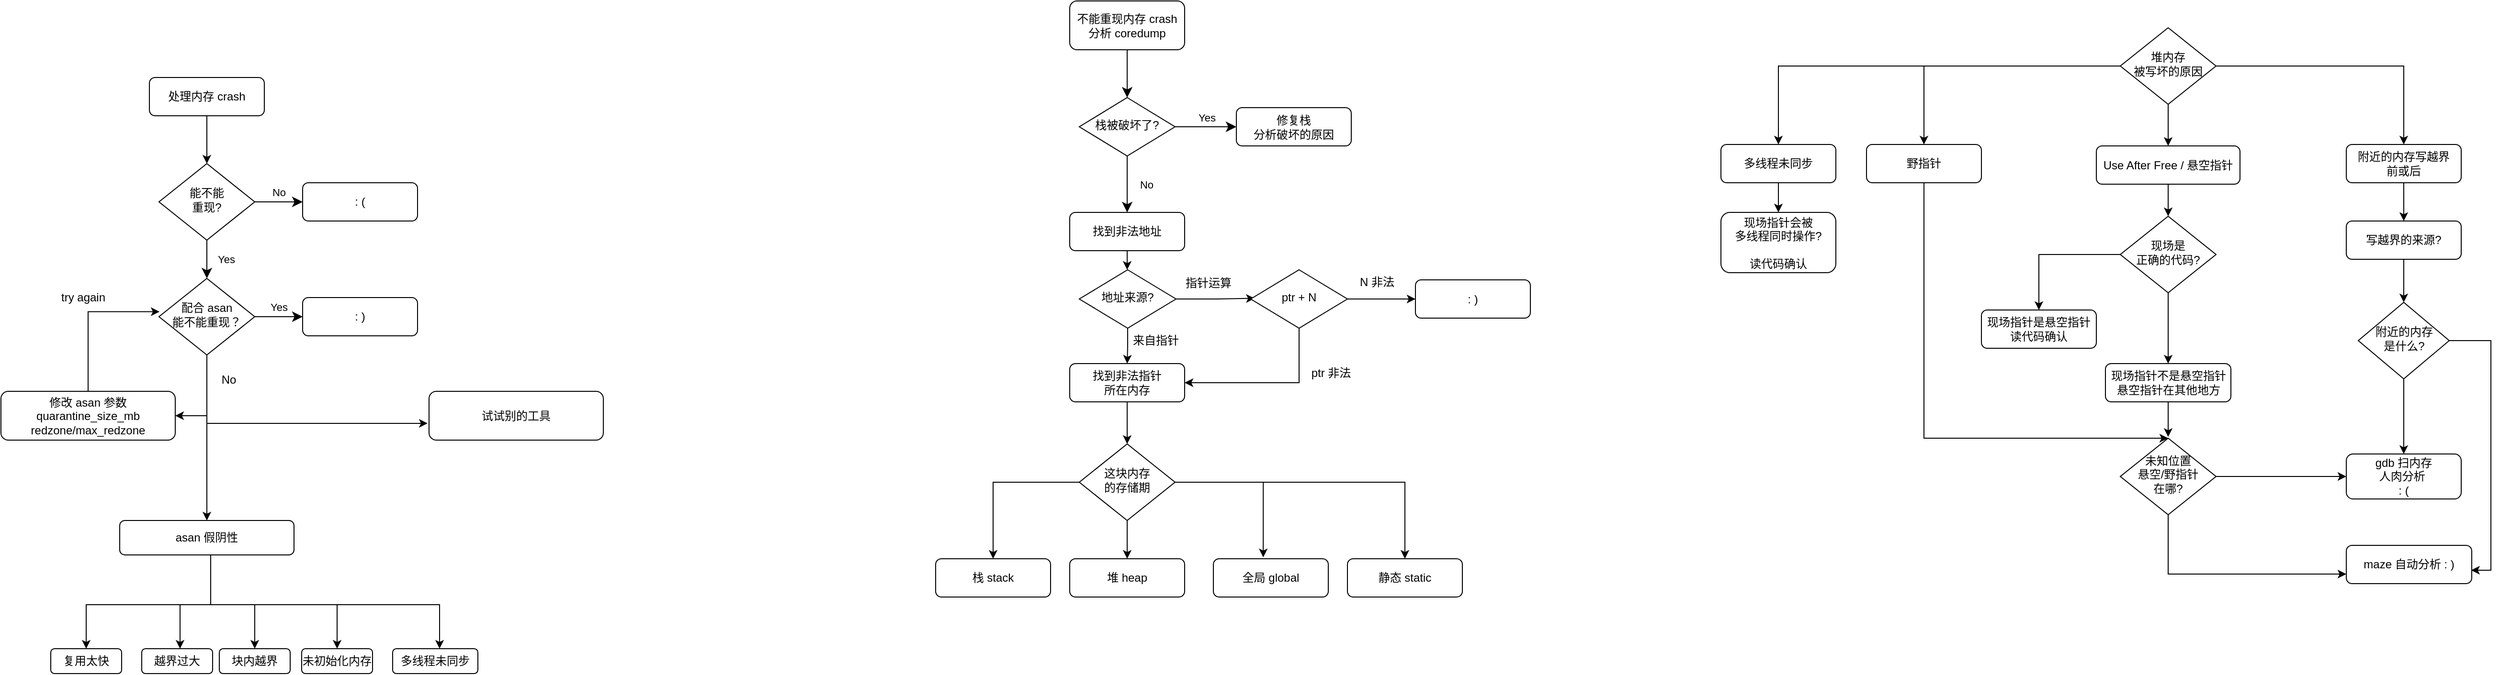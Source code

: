 <mxfile version="21.2.9" type="github">
  <diagram id="C5RBs43oDa-KdzZeNtuy" name="Page-1">
    <mxGraphModel dx="2928" dy="945" grid="0" gridSize="10" guides="1" tooltips="1" connect="1" arrows="1" fold="1" page="0" pageScale="1" pageWidth="827" pageHeight="1169" math="0" shadow="0">
      <root>
        <mxCell id="WIyWlLk6GJQsqaUBKTNV-0" />
        <mxCell id="WIyWlLk6GJQsqaUBKTNV-1" parent="WIyWlLk6GJQsqaUBKTNV-0" />
        <mxCell id="WIyWlLk6GJQsqaUBKTNV-2" value="" style="rounded=0;html=1;jettySize=auto;orthogonalLoop=1;fontSize=11;endArrow=classic;endFill=1;endSize=8;strokeWidth=1;shadow=0;labelBackgroundColor=none;edgeStyle=orthogonalEdgeStyle;" parent="WIyWlLk6GJQsqaUBKTNV-1" source="WIyWlLk6GJQsqaUBKTNV-3" target="WIyWlLk6GJQsqaUBKTNV-6" edge="1">
          <mxGeometry relative="1" as="geometry" />
        </mxCell>
        <mxCell id="WIyWlLk6GJQsqaUBKTNV-3" value="不能重现内存 crash&lt;br&gt;分析 coredump" style="rounded=1;whiteSpace=wrap;html=1;fontSize=12;glass=0;strokeWidth=1;shadow=0;" parent="WIyWlLk6GJQsqaUBKTNV-1" vertex="1">
          <mxGeometry x="160" y="69" width="120" height="51" as="geometry" />
        </mxCell>
        <mxCell id="WIyWlLk6GJQsqaUBKTNV-4" value="No" style="rounded=0;html=1;jettySize=auto;orthogonalLoop=1;fontSize=11;endArrow=classic;endFill=1;endSize=8;strokeWidth=1;shadow=0;labelBackgroundColor=none;edgeStyle=orthogonalEdgeStyle;" parent="WIyWlLk6GJQsqaUBKTNV-1" source="WIyWlLk6GJQsqaUBKTNV-6" edge="1">
          <mxGeometry y="20" relative="1" as="geometry">
            <mxPoint as="offset" />
            <mxPoint x="220" y="290" as="targetPoint" />
          </mxGeometry>
        </mxCell>
        <mxCell id="WIyWlLk6GJQsqaUBKTNV-5" value="Yes" style="edgeStyle=orthogonalEdgeStyle;rounded=0;html=1;jettySize=auto;orthogonalLoop=1;fontSize=11;endArrow=classic;endFill=1;endSize=8;strokeWidth=1;shadow=0;labelBackgroundColor=none;" parent="WIyWlLk6GJQsqaUBKTNV-1" source="WIyWlLk6GJQsqaUBKTNV-6" target="WIyWlLk6GJQsqaUBKTNV-7" edge="1">
          <mxGeometry x="0.008" y="10" relative="1" as="geometry">
            <mxPoint as="offset" />
          </mxGeometry>
        </mxCell>
        <mxCell id="WIyWlLk6GJQsqaUBKTNV-6" value="栈被破坏了?" style="rhombus;whiteSpace=wrap;html=1;shadow=0;fontFamily=Helvetica;fontSize=12;align=center;strokeWidth=1;spacing=6;spacingTop=-4;" parent="WIyWlLk6GJQsqaUBKTNV-1" vertex="1">
          <mxGeometry x="170" y="170" width="100" height="61" as="geometry" />
        </mxCell>
        <mxCell id="WIyWlLk6GJQsqaUBKTNV-7" value="修复栈&lt;br&gt;分析破坏的原因" style="rounded=1;whiteSpace=wrap;html=1;fontSize=12;glass=0;strokeWidth=1;shadow=0;" parent="WIyWlLk6GJQsqaUBKTNV-1" vertex="1">
          <mxGeometry x="334" y="180.5" width="120" height="40" as="geometry" />
        </mxCell>
        <mxCell id="g80Bc_psRyEcDJGl0exP-14" style="edgeStyle=orthogonalEdgeStyle;rounded=0;orthogonalLoop=1;jettySize=auto;html=1;entryX=0.5;entryY=0;entryDx=0;entryDy=0;" parent="WIyWlLk6GJQsqaUBKTNV-1" source="WIyWlLk6GJQsqaUBKTNV-11" target="g80Bc_psRyEcDJGl0exP-11" edge="1">
          <mxGeometry relative="1" as="geometry" />
        </mxCell>
        <mxCell id="WIyWlLk6GJQsqaUBKTNV-11" value="找到非法地址" style="rounded=1;whiteSpace=wrap;html=1;fontSize=12;glass=0;strokeWidth=1;shadow=0;" parent="WIyWlLk6GJQsqaUBKTNV-1" vertex="1">
          <mxGeometry x="160" y="290" width="120" height="40" as="geometry" />
        </mxCell>
        <mxCell id="g80Bc_psRyEcDJGl0exP-6" style="edgeStyle=orthogonalEdgeStyle;rounded=0;orthogonalLoop=1;jettySize=auto;html=1;entryX=0.5;entryY=0;entryDx=0;entryDy=0;" parent="WIyWlLk6GJQsqaUBKTNV-1" source="g80Bc_psRyEcDJGl0exP-0" target="g80Bc_psRyEcDJGl0exP-3" edge="1">
          <mxGeometry relative="1" as="geometry" />
        </mxCell>
        <mxCell id="g80Bc_psRyEcDJGl0exP-7" style="edgeStyle=orthogonalEdgeStyle;rounded=0;orthogonalLoop=1;jettySize=auto;html=1;entryX=0.5;entryY=0;entryDx=0;entryDy=0;" parent="WIyWlLk6GJQsqaUBKTNV-1" source="g80Bc_psRyEcDJGl0exP-0" target="g80Bc_psRyEcDJGl0exP-2" edge="1">
          <mxGeometry relative="1" as="geometry" />
        </mxCell>
        <mxCell id="g80Bc_psRyEcDJGl0exP-8" style="edgeStyle=orthogonalEdgeStyle;rounded=0;orthogonalLoop=1;jettySize=auto;html=1;entryX=0.434;entryY=-0.038;entryDx=0;entryDy=0;entryPerimeter=0;" parent="WIyWlLk6GJQsqaUBKTNV-1" source="g80Bc_psRyEcDJGl0exP-0" target="g80Bc_psRyEcDJGl0exP-4" edge="1">
          <mxGeometry relative="1" as="geometry" />
        </mxCell>
        <mxCell id="g80Bc_psRyEcDJGl0exP-9" style="edgeStyle=orthogonalEdgeStyle;rounded=0;orthogonalLoop=1;jettySize=auto;html=1;entryX=0.5;entryY=0;entryDx=0;entryDy=0;" parent="WIyWlLk6GJQsqaUBKTNV-1" source="g80Bc_psRyEcDJGl0exP-0" target="g80Bc_psRyEcDJGl0exP-5" edge="1">
          <mxGeometry relative="1" as="geometry" />
        </mxCell>
        <mxCell id="g80Bc_psRyEcDJGl0exP-0" value="这块内存&lt;br&gt;的存储期" style="rhombus;whiteSpace=wrap;html=1;shadow=0;fontFamily=Helvetica;fontSize=12;align=center;strokeWidth=1;spacing=6;spacingTop=-4;" parent="WIyWlLk6GJQsqaUBKTNV-1" vertex="1">
          <mxGeometry x="170" y="532" width="100" height="80" as="geometry" />
        </mxCell>
        <mxCell id="g80Bc_psRyEcDJGl0exP-2" value="栈 stack" style="rounded=1;whiteSpace=wrap;html=1;fontSize=12;glass=0;strokeWidth=1;shadow=0;" parent="WIyWlLk6GJQsqaUBKTNV-1" vertex="1">
          <mxGeometry x="20" y="652" width="120" height="40" as="geometry" />
        </mxCell>
        <mxCell id="g80Bc_psRyEcDJGl0exP-3" value="堆 heap" style="rounded=1;whiteSpace=wrap;html=1;fontSize=12;glass=0;strokeWidth=1;shadow=0;" parent="WIyWlLk6GJQsqaUBKTNV-1" vertex="1">
          <mxGeometry x="160" y="652" width="120" height="40" as="geometry" />
        </mxCell>
        <mxCell id="g80Bc_psRyEcDJGl0exP-4" value="全局 global" style="rounded=1;whiteSpace=wrap;html=1;fontSize=12;glass=0;strokeWidth=1;shadow=0;" parent="WIyWlLk6GJQsqaUBKTNV-1" vertex="1">
          <mxGeometry x="310" y="652" width="120" height="40" as="geometry" />
        </mxCell>
        <mxCell id="g80Bc_psRyEcDJGl0exP-5" value="静态 static" style="rounded=1;whiteSpace=wrap;html=1;fontSize=12;glass=0;strokeWidth=1;shadow=0;" parent="WIyWlLk6GJQsqaUBKTNV-1" vertex="1">
          <mxGeometry x="450" y="652" width="120" height="40" as="geometry" />
        </mxCell>
        <mxCell id="g80Bc_psRyEcDJGl0exP-17" style="edgeStyle=orthogonalEdgeStyle;rounded=0;orthogonalLoop=1;jettySize=auto;html=1;entryX=0.5;entryY=0;entryDx=0;entryDy=0;" parent="WIyWlLk6GJQsqaUBKTNV-1" source="g80Bc_psRyEcDJGl0exP-11" target="g80Bc_psRyEcDJGl0exP-12" edge="1">
          <mxGeometry relative="1" as="geometry" />
        </mxCell>
        <mxCell id="g80Bc_psRyEcDJGl0exP-20" style="edgeStyle=orthogonalEdgeStyle;rounded=0;orthogonalLoop=1;jettySize=auto;html=1;entryX=0.042;entryY=0.489;entryDx=0;entryDy=0;entryPerimeter=0;" parent="WIyWlLk6GJQsqaUBKTNV-1" source="g80Bc_psRyEcDJGl0exP-11" target="g80Bc_psRyEcDJGl0exP-22" edge="1">
          <mxGeometry relative="1" as="geometry">
            <mxPoint x="343" y="380.5" as="targetPoint" />
          </mxGeometry>
        </mxCell>
        <mxCell id="g80Bc_psRyEcDJGl0exP-11" value="地址来源?" style="rhombus;whiteSpace=wrap;html=1;shadow=0;fontFamily=Helvetica;fontSize=12;align=center;strokeWidth=1;spacing=6;spacingTop=-4;" parent="WIyWlLk6GJQsqaUBKTNV-1" vertex="1">
          <mxGeometry x="170" y="350" width="101" height="61" as="geometry" />
        </mxCell>
        <mxCell id="g80Bc_psRyEcDJGl0exP-16" style="edgeStyle=orthogonalEdgeStyle;rounded=0;orthogonalLoop=1;jettySize=auto;html=1;" parent="WIyWlLk6GJQsqaUBKTNV-1" source="g80Bc_psRyEcDJGl0exP-12" target="g80Bc_psRyEcDJGl0exP-0" edge="1">
          <mxGeometry relative="1" as="geometry" />
        </mxCell>
        <mxCell id="g80Bc_psRyEcDJGl0exP-12" value="找到非法指针&lt;br&gt;所在内存" style="rounded=1;whiteSpace=wrap;html=1;fontSize=12;glass=0;strokeWidth=1;shadow=0;" parent="WIyWlLk6GJQsqaUBKTNV-1" vertex="1">
          <mxGeometry x="160" y="448" width="120" height="40" as="geometry" />
        </mxCell>
        <UserObject label="来自指针" placeholders="1" name="Variable" id="g80Bc_psRyEcDJGl0exP-19">
          <mxCell style="text;html=1;strokeColor=none;fillColor=none;align=center;verticalAlign=middle;whiteSpace=wrap;overflow=hidden;" parent="WIyWlLk6GJQsqaUBKTNV-1" vertex="1">
            <mxGeometry x="210" y="414" width="80" height="20" as="geometry" />
          </mxCell>
        </UserObject>
        <UserObject label="指针运算" placeholders="1" name="Variable" id="g80Bc_psRyEcDJGl0exP-21">
          <mxCell style="text;html=1;strokeColor=none;fillColor=none;align=center;verticalAlign=middle;whiteSpace=wrap;overflow=hidden;" parent="WIyWlLk6GJQsqaUBKTNV-1" vertex="1">
            <mxGeometry x="265" y="354" width="80" height="20" as="geometry" />
          </mxCell>
        </UserObject>
        <mxCell id="g80Bc_psRyEcDJGl0exP-25" style="edgeStyle=orthogonalEdgeStyle;rounded=0;orthogonalLoop=1;jettySize=auto;html=1;" parent="WIyWlLk6GJQsqaUBKTNV-1" source="g80Bc_psRyEcDJGl0exP-22" target="g80Bc_psRyEcDJGl0exP-24" edge="1">
          <mxGeometry relative="1" as="geometry" />
        </mxCell>
        <mxCell id="g80Bc_psRyEcDJGl0exP-26" style="edgeStyle=orthogonalEdgeStyle;rounded=0;orthogonalLoop=1;jettySize=auto;html=1;entryX=1;entryY=0.5;entryDx=0;entryDy=0;" parent="WIyWlLk6GJQsqaUBKTNV-1" source="g80Bc_psRyEcDJGl0exP-22" target="g80Bc_psRyEcDJGl0exP-12" edge="1">
          <mxGeometry relative="1" as="geometry">
            <Array as="points">
              <mxPoint x="400" y="468" />
            </Array>
          </mxGeometry>
        </mxCell>
        <mxCell id="g80Bc_psRyEcDJGl0exP-22" value="ptr + N" style="rhombus;whiteSpace=wrap;html=1;shadow=0;fontFamily=Helvetica;fontSize=12;align=center;strokeWidth=1;spacing=6;spacingTop=-4;" parent="WIyWlLk6GJQsqaUBKTNV-1" vertex="1">
          <mxGeometry x="349" y="350" width="101" height="61" as="geometry" />
        </mxCell>
        <mxCell id="g80Bc_psRyEcDJGl0exP-24" value=": )" style="rounded=1;whiteSpace=wrap;html=1;fontSize=12;glass=0;strokeWidth=1;shadow=0;" parent="WIyWlLk6GJQsqaUBKTNV-1" vertex="1">
          <mxGeometry x="521" y="360.5" width="120" height="40" as="geometry" />
        </mxCell>
        <mxCell id="g80Bc_psRyEcDJGl0exP-61" style="edgeStyle=orthogonalEdgeStyle;rounded=0;orthogonalLoop=1;jettySize=auto;html=1;entryX=0.5;entryY=0;entryDx=0;entryDy=0;" parent="WIyWlLk6GJQsqaUBKTNV-1" source="g80Bc_psRyEcDJGl0exP-27" target="g80Bc_psRyEcDJGl0exP-42" edge="1">
          <mxGeometry relative="1" as="geometry">
            <Array as="points">
              <mxPoint x="1052" y="526" />
            </Array>
          </mxGeometry>
        </mxCell>
        <mxCell id="g80Bc_psRyEcDJGl0exP-27" value="野指针" style="rounded=1;whiteSpace=wrap;html=1;fontSize=12;glass=0;strokeWidth=1;shadow=0;" parent="WIyWlLk6GJQsqaUBKTNV-1" vertex="1">
          <mxGeometry x="992" y="219" width="120" height="40" as="geometry" />
        </mxCell>
        <mxCell id="g80Bc_psRyEcDJGl0exP-34" style="edgeStyle=orthogonalEdgeStyle;rounded=0;orthogonalLoop=1;jettySize=auto;html=1;" parent="WIyWlLk6GJQsqaUBKTNV-1" source="g80Bc_psRyEcDJGl0exP-28" target="g80Bc_psRyEcDJGl0exP-27" edge="1">
          <mxGeometry relative="1" as="geometry" />
        </mxCell>
        <mxCell id="g80Bc_psRyEcDJGl0exP-35" style="edgeStyle=orthogonalEdgeStyle;rounded=0;orthogonalLoop=1;jettySize=auto;html=1;" parent="WIyWlLk6GJQsqaUBKTNV-1" source="g80Bc_psRyEcDJGl0exP-28" target="g80Bc_psRyEcDJGl0exP-33" edge="1">
          <mxGeometry relative="1" as="geometry" />
        </mxCell>
        <mxCell id="g80Bc_psRyEcDJGl0exP-36" style="edgeStyle=orthogonalEdgeStyle;rounded=0;orthogonalLoop=1;jettySize=auto;html=1;" parent="WIyWlLk6GJQsqaUBKTNV-1" source="g80Bc_psRyEcDJGl0exP-28" target="g80Bc_psRyEcDJGl0exP-29" edge="1">
          <mxGeometry relative="1" as="geometry" />
        </mxCell>
        <mxCell id="g80Bc_psRyEcDJGl0exP-37" style="edgeStyle=orthogonalEdgeStyle;rounded=0;orthogonalLoop=1;jettySize=auto;html=1;entryX=0.5;entryY=0;entryDx=0;entryDy=0;" parent="WIyWlLk6GJQsqaUBKTNV-1" source="g80Bc_psRyEcDJGl0exP-28" target="g80Bc_psRyEcDJGl0exP-30" edge="1">
          <mxGeometry relative="1" as="geometry" />
        </mxCell>
        <mxCell id="g80Bc_psRyEcDJGl0exP-28" value="堆内存&lt;br style=&quot;border-color: var(--border-color);&quot;&gt;被写坏的原因" style="rhombus;whiteSpace=wrap;html=1;shadow=0;fontFamily=Helvetica;fontSize=12;align=center;strokeWidth=1;spacing=6;spacingTop=-4;" parent="WIyWlLk6GJQsqaUBKTNV-1" vertex="1">
          <mxGeometry x="1257" y="97" width="100" height="80" as="geometry" />
        </mxCell>
        <mxCell id="g80Bc_psRyEcDJGl0exP-40" style="edgeStyle=orthogonalEdgeStyle;rounded=0;orthogonalLoop=1;jettySize=auto;html=1;" parent="WIyWlLk6GJQsqaUBKTNV-1" source="g80Bc_psRyEcDJGl0exP-29" target="g80Bc_psRyEcDJGl0exP-38" edge="1">
          <mxGeometry relative="1" as="geometry" />
        </mxCell>
        <mxCell id="g80Bc_psRyEcDJGl0exP-29" value="Use After Free / 悬空指针" style="rounded=1;whiteSpace=wrap;html=1;fontSize=12;glass=0;strokeWidth=1;shadow=0;" parent="WIyWlLk6GJQsqaUBKTNV-1" vertex="1">
          <mxGeometry x="1232" y="220.5" width="150" height="40" as="geometry" />
        </mxCell>
        <mxCell id="g80Bc_psRyEcDJGl0exP-54" style="edgeStyle=orthogonalEdgeStyle;rounded=0;orthogonalLoop=1;jettySize=auto;html=1;entryX=0.5;entryY=0;entryDx=0;entryDy=0;" parent="WIyWlLk6GJQsqaUBKTNV-1" source="g80Bc_psRyEcDJGl0exP-30" target="g80Bc_psRyEcDJGl0exP-51" edge="1">
          <mxGeometry relative="1" as="geometry" />
        </mxCell>
        <mxCell id="g80Bc_psRyEcDJGl0exP-30" value="附近的内存写越界&lt;br&gt;前或后" style="rounded=1;whiteSpace=wrap;html=1;fontSize=12;glass=0;strokeWidth=1;shadow=0;" parent="WIyWlLk6GJQsqaUBKTNV-1" vertex="1">
          <mxGeometry x="1493" y="219" width="120" height="40" as="geometry" />
        </mxCell>
        <mxCell id="g80Bc_psRyEcDJGl0exP-31" value="现场指针是悬空指针&lt;br&gt;读代码确认" style="rounded=1;whiteSpace=wrap;html=1;fontSize=12;glass=0;strokeWidth=1;shadow=0;" parent="WIyWlLk6GJQsqaUBKTNV-1" vertex="1">
          <mxGeometry x="1112" y="392" width="120" height="40" as="geometry" />
        </mxCell>
        <mxCell id="g80Bc_psRyEcDJGl0exP-44" style="edgeStyle=orthogonalEdgeStyle;rounded=0;orthogonalLoop=1;jettySize=auto;html=1;" parent="WIyWlLk6GJQsqaUBKTNV-1" source="g80Bc_psRyEcDJGl0exP-32" edge="1">
          <mxGeometry relative="1" as="geometry">
            <mxPoint x="1307" y="524.667" as="targetPoint" />
          </mxGeometry>
        </mxCell>
        <mxCell id="g80Bc_psRyEcDJGl0exP-32" value="现场指针不是悬空指针&lt;br&gt;悬空指针在其他地方" style="rounded=1;whiteSpace=wrap;html=1;fontSize=12;glass=0;strokeWidth=1;shadow=0;" parent="WIyWlLk6GJQsqaUBKTNV-1" vertex="1">
          <mxGeometry x="1241.5" y="448" width="131" height="40" as="geometry" />
        </mxCell>
        <mxCell id="g80Bc_psRyEcDJGl0exP-63" style="edgeStyle=orthogonalEdgeStyle;rounded=0;orthogonalLoop=1;jettySize=auto;html=1;" parent="WIyWlLk6GJQsqaUBKTNV-1" source="g80Bc_psRyEcDJGl0exP-33" target="g80Bc_psRyEcDJGl0exP-62" edge="1">
          <mxGeometry relative="1" as="geometry" />
        </mxCell>
        <mxCell id="g80Bc_psRyEcDJGl0exP-33" value="多线程未同步" style="rounded=1;whiteSpace=wrap;html=1;fontSize=12;glass=0;strokeWidth=1;shadow=0;" parent="WIyWlLk6GJQsqaUBKTNV-1" vertex="1">
          <mxGeometry x="840" y="219" width="120" height="40" as="geometry" />
        </mxCell>
        <mxCell id="g80Bc_psRyEcDJGl0exP-39" style="edgeStyle=orthogonalEdgeStyle;rounded=0;orthogonalLoop=1;jettySize=auto;html=1;" parent="WIyWlLk6GJQsqaUBKTNV-1" source="g80Bc_psRyEcDJGl0exP-38" target="g80Bc_psRyEcDJGl0exP-31" edge="1">
          <mxGeometry relative="1" as="geometry" />
        </mxCell>
        <mxCell id="g80Bc_psRyEcDJGl0exP-43" style="edgeStyle=orthogonalEdgeStyle;rounded=0;orthogonalLoop=1;jettySize=auto;html=1;" parent="WIyWlLk6GJQsqaUBKTNV-1" source="g80Bc_psRyEcDJGl0exP-38" target="g80Bc_psRyEcDJGl0exP-32" edge="1">
          <mxGeometry relative="1" as="geometry" />
        </mxCell>
        <mxCell id="g80Bc_psRyEcDJGl0exP-38" value="现场是&lt;br&gt;正确的代码?" style="rhombus;whiteSpace=wrap;html=1;shadow=0;fontFamily=Helvetica;fontSize=12;align=center;strokeWidth=1;spacing=6;spacingTop=-4;" parent="WIyWlLk6GJQsqaUBKTNV-1" vertex="1">
          <mxGeometry x="1257" y="294" width="100" height="80" as="geometry" />
        </mxCell>
        <mxCell id="g80Bc_psRyEcDJGl0exP-66" style="edgeStyle=orthogonalEdgeStyle;rounded=0;orthogonalLoop=1;jettySize=auto;html=1;entryX=0;entryY=0.75;entryDx=0;entryDy=0;" parent="WIyWlLk6GJQsqaUBKTNV-1" source="g80Bc_psRyEcDJGl0exP-42" target="g80Bc_psRyEcDJGl0exP-46" edge="1">
          <mxGeometry relative="1" as="geometry">
            <Array as="points">
              <mxPoint x="1307" y="668" />
            </Array>
          </mxGeometry>
        </mxCell>
        <mxCell id="g80Bc_psRyEcDJGl0exP-68" style="edgeStyle=orthogonalEdgeStyle;rounded=0;orthogonalLoop=1;jettySize=auto;html=1;entryX=0;entryY=0.5;entryDx=0;entryDy=0;" parent="WIyWlLk6GJQsqaUBKTNV-1" source="g80Bc_psRyEcDJGl0exP-42" target="g80Bc_psRyEcDJGl0exP-52" edge="1">
          <mxGeometry relative="1" as="geometry" />
        </mxCell>
        <mxCell id="g80Bc_psRyEcDJGl0exP-42" value="未知位置&lt;br&gt;悬空/野指针&lt;br&gt;在哪?" style="rhombus;whiteSpace=wrap;html=1;shadow=0;fontFamily=Helvetica;fontSize=12;align=center;strokeWidth=1;spacing=6;spacingTop=-4;" parent="WIyWlLk6GJQsqaUBKTNV-1" vertex="1">
          <mxGeometry x="1257" y="526" width="100" height="80" as="geometry" />
        </mxCell>
        <mxCell id="g80Bc_psRyEcDJGl0exP-46" value="maze 自动分析 : )" style="rounded=1;whiteSpace=wrap;html=1;fontSize=12;glass=0;strokeWidth=1;shadow=0;" parent="WIyWlLk6GJQsqaUBKTNV-1" vertex="1">
          <mxGeometry x="1493" y="638" width="131" height="40" as="geometry" />
        </mxCell>
        <mxCell id="g80Bc_psRyEcDJGl0exP-60" style="edgeStyle=orthogonalEdgeStyle;rounded=0;orthogonalLoop=1;jettySize=auto;html=1;entryX=0.5;entryY=0;entryDx=0;entryDy=0;" parent="WIyWlLk6GJQsqaUBKTNV-1" source="g80Bc_psRyEcDJGl0exP-51" target="g80Bc_psRyEcDJGl0exP-56" edge="1">
          <mxGeometry relative="1" as="geometry" />
        </mxCell>
        <mxCell id="g80Bc_psRyEcDJGl0exP-51" value="写越界的来源?" style="rounded=1;whiteSpace=wrap;html=1;fontSize=12;glass=0;strokeWidth=1;shadow=0;" parent="WIyWlLk6GJQsqaUBKTNV-1" vertex="1">
          <mxGeometry x="1493" y="299" width="120" height="40" as="geometry" />
        </mxCell>
        <mxCell id="g80Bc_psRyEcDJGl0exP-52" value="gdb 扫内存 &lt;br&gt;人肉分析&amp;nbsp;&lt;br&gt;: (" style="rounded=1;whiteSpace=wrap;html=1;fontSize=12;glass=0;strokeWidth=1;shadow=0;" parent="WIyWlLk6GJQsqaUBKTNV-1" vertex="1">
          <mxGeometry x="1493" y="542.5" width="120" height="47" as="geometry" />
        </mxCell>
        <mxCell id="g80Bc_psRyEcDJGl0exP-64" style="edgeStyle=orthogonalEdgeStyle;rounded=0;orthogonalLoop=1;jettySize=auto;html=1;" parent="WIyWlLk6GJQsqaUBKTNV-1" source="g80Bc_psRyEcDJGl0exP-56" target="g80Bc_psRyEcDJGl0exP-52" edge="1">
          <mxGeometry relative="1" as="geometry" />
        </mxCell>
        <mxCell id="g80Bc_psRyEcDJGl0exP-67" style="edgeStyle=orthogonalEdgeStyle;rounded=0;orthogonalLoop=1;jettySize=auto;html=1;entryX=0.995;entryY=0.649;entryDx=0;entryDy=0;entryPerimeter=0;" parent="WIyWlLk6GJQsqaUBKTNV-1" source="g80Bc_psRyEcDJGl0exP-56" target="g80Bc_psRyEcDJGl0exP-46" edge="1">
          <mxGeometry relative="1" as="geometry">
            <Array as="points">
              <mxPoint x="1644" y="424" />
              <mxPoint x="1644" y="664" />
            </Array>
          </mxGeometry>
        </mxCell>
        <mxCell id="g80Bc_psRyEcDJGl0exP-56" value="附近的内存&lt;br&gt;是什么?" style="rhombus;whiteSpace=wrap;html=1;shadow=0;fontFamily=Helvetica;fontSize=12;align=center;strokeWidth=1;spacing=6;spacingTop=-4;" parent="WIyWlLk6GJQsqaUBKTNV-1" vertex="1">
          <mxGeometry x="1505.5" y="384" width="95" height="80" as="geometry" />
        </mxCell>
        <mxCell id="g80Bc_psRyEcDJGl0exP-62" value="现场指针会被&lt;br&gt;多线程同时操作?&lt;br&gt;&lt;br&gt;读代码确认" style="rounded=1;whiteSpace=wrap;html=1;fontSize=12;glass=0;strokeWidth=1;shadow=0;" parent="WIyWlLk6GJQsqaUBKTNV-1" vertex="1">
          <mxGeometry x="840" y="290" width="120" height="63" as="geometry" />
        </mxCell>
        <mxCell id="g80Bc_psRyEcDJGl0exP-69" value="" style="rounded=0;html=1;jettySize=auto;orthogonalLoop=1;fontSize=11;endArrow=classic;endFill=1;strokeWidth=1;shadow=0;labelBackgroundColor=none;edgeStyle=orthogonalEdgeStyle;" parent="WIyWlLk6GJQsqaUBKTNV-1" source="g80Bc_psRyEcDJGl0exP-70" target="g80Bc_psRyEcDJGl0exP-73" edge="1">
          <mxGeometry relative="1" as="geometry" />
        </mxCell>
        <mxCell id="g80Bc_psRyEcDJGl0exP-70" value="处理内存 crash" style="rounded=1;whiteSpace=wrap;html=1;fontSize=12;glass=0;strokeWidth=1;shadow=0;" parent="WIyWlLk6GJQsqaUBKTNV-1" vertex="1">
          <mxGeometry x="-801" y="149" width="120" height="40" as="geometry" />
        </mxCell>
        <mxCell id="g80Bc_psRyEcDJGl0exP-71" value="Yes" style="rounded=0;html=1;jettySize=auto;orthogonalLoop=1;fontSize=11;endArrow=classic;endFill=1;endSize=8;strokeWidth=1;shadow=0;labelBackgroundColor=none;edgeStyle=orthogonalEdgeStyle;" parent="WIyWlLk6GJQsqaUBKTNV-1" source="g80Bc_psRyEcDJGl0exP-73" target="g80Bc_psRyEcDJGl0exP-78" edge="1">
          <mxGeometry y="20" relative="1" as="geometry">
            <mxPoint as="offset" />
          </mxGeometry>
        </mxCell>
        <mxCell id="g80Bc_psRyEcDJGl0exP-72" value="No" style="edgeStyle=orthogonalEdgeStyle;rounded=0;html=1;jettySize=auto;orthogonalLoop=1;fontSize=11;endArrow=classic;endFill=1;endSize=8;strokeWidth=1;shadow=0;labelBackgroundColor=none;" parent="WIyWlLk6GJQsqaUBKTNV-1" source="g80Bc_psRyEcDJGl0exP-73" target="g80Bc_psRyEcDJGl0exP-74" edge="1">
          <mxGeometry y="10" relative="1" as="geometry">
            <mxPoint as="offset" />
          </mxGeometry>
        </mxCell>
        <mxCell id="g80Bc_psRyEcDJGl0exP-73" value="能不能&lt;br&gt;重现?" style="rhombus;whiteSpace=wrap;html=1;shadow=0;fontFamily=Helvetica;fontSize=12;align=center;strokeWidth=1;spacing=6;spacingTop=-4;" parent="WIyWlLk6GJQsqaUBKTNV-1" vertex="1">
          <mxGeometry x="-791" y="239" width="100" height="80" as="geometry" />
        </mxCell>
        <mxCell id="g80Bc_psRyEcDJGl0exP-74" value=": (" style="rounded=1;whiteSpace=wrap;html=1;fontSize=12;glass=0;strokeWidth=1;shadow=0;" parent="WIyWlLk6GJQsqaUBKTNV-1" vertex="1">
          <mxGeometry x="-641" y="259" width="120" height="40" as="geometry" />
        </mxCell>
        <mxCell id="g80Bc_psRyEcDJGl0exP-75" value="Yes" style="edgeStyle=orthogonalEdgeStyle;rounded=0;html=1;jettySize=auto;orthogonalLoop=1;fontSize=11;endArrow=classic;endFill=1;endSize=8;strokeWidth=1;shadow=0;labelBackgroundColor=none;" parent="WIyWlLk6GJQsqaUBKTNV-1" source="g80Bc_psRyEcDJGl0exP-78" target="g80Bc_psRyEcDJGl0exP-81" edge="1">
          <mxGeometry y="10" relative="1" as="geometry">
            <mxPoint as="offset" />
          </mxGeometry>
        </mxCell>
        <mxCell id="g80Bc_psRyEcDJGl0exP-76" style="edgeStyle=orthogonalEdgeStyle;rounded=0;orthogonalLoop=1;jettySize=auto;html=1;entryX=1;entryY=0.5;entryDx=0;entryDy=0;" parent="WIyWlLk6GJQsqaUBKTNV-1" source="g80Bc_psRyEcDJGl0exP-78" target="g80Bc_psRyEcDJGl0exP-80" edge="1">
          <mxGeometry relative="1" as="geometry" />
        </mxCell>
        <mxCell id="8BDMUSqq49RjrJA-DaFx-2" style="edgeStyle=orthogonalEdgeStyle;rounded=0;orthogonalLoop=1;jettySize=auto;html=1;entryX=0.5;entryY=0;entryDx=0;entryDy=0;" edge="1" parent="WIyWlLk6GJQsqaUBKTNV-1" source="g80Bc_psRyEcDJGl0exP-78" target="g80Bc_psRyEcDJGl0exP-88">
          <mxGeometry relative="1" as="geometry" />
        </mxCell>
        <mxCell id="8BDMUSqq49RjrJA-DaFx-4" style="edgeStyle=orthogonalEdgeStyle;rounded=0;orthogonalLoop=1;jettySize=auto;html=1;entryX=-0.008;entryY=0.656;entryDx=0;entryDy=0;entryPerimeter=0;" edge="1" parent="WIyWlLk6GJQsqaUBKTNV-1" source="g80Bc_psRyEcDJGl0exP-78" target="8BDMUSqq49RjrJA-DaFx-0">
          <mxGeometry relative="1" as="geometry">
            <Array as="points">
              <mxPoint x="-741" y="511" />
            </Array>
          </mxGeometry>
        </mxCell>
        <mxCell id="g80Bc_psRyEcDJGl0exP-78" value="配合 asan &lt;br&gt;能不能重现？" style="rhombus;whiteSpace=wrap;html=1;shadow=0;fontFamily=Helvetica;fontSize=12;align=center;strokeWidth=1;spacing=6;spacingTop=-4;" parent="WIyWlLk6GJQsqaUBKTNV-1" vertex="1">
          <mxGeometry x="-791" y="359" width="100" height="80" as="geometry" />
        </mxCell>
        <mxCell id="g80Bc_psRyEcDJGl0exP-79" style="edgeStyle=orthogonalEdgeStyle;rounded=0;orthogonalLoop=1;jettySize=auto;html=1;entryX=0.006;entryY=0.435;entryDx=0;entryDy=0;entryPerimeter=0;" parent="WIyWlLk6GJQsqaUBKTNV-1" source="g80Bc_psRyEcDJGl0exP-80" target="g80Bc_psRyEcDJGl0exP-78" edge="1">
          <mxGeometry relative="1" as="geometry" />
        </mxCell>
        <mxCell id="g80Bc_psRyEcDJGl0exP-80" value="修改 asan 参数&lt;br&gt;quarantine_size_mb&lt;br&gt;redzone/max_redzone" style="rounded=1;whiteSpace=wrap;html=1;fontSize=12;glass=0;strokeWidth=1;shadow=0;" parent="WIyWlLk6GJQsqaUBKTNV-1" vertex="1">
          <mxGeometry x="-956" y="477" width="182" height="51" as="geometry" />
        </mxCell>
        <mxCell id="g80Bc_psRyEcDJGl0exP-81" value=": )" style="rounded=1;whiteSpace=wrap;html=1;fontSize=12;glass=0;strokeWidth=1;shadow=0;" parent="WIyWlLk6GJQsqaUBKTNV-1" vertex="1">
          <mxGeometry x="-641" y="379" width="120" height="40" as="geometry" />
        </mxCell>
        <UserObject label="try again" placeholders="1" name="Variable" id="g80Bc_psRyEcDJGl0exP-82">
          <mxCell style="text;html=1;strokeColor=none;fillColor=none;align=center;verticalAlign=middle;whiteSpace=wrap;overflow=hidden;" parent="WIyWlLk6GJQsqaUBKTNV-1" vertex="1">
            <mxGeometry x="-910" y="369" width="80" height="20" as="geometry" />
          </mxCell>
        </UserObject>
        <mxCell id="g80Bc_psRyEcDJGl0exP-83" style="edgeStyle=orthogonalEdgeStyle;rounded=0;orthogonalLoop=1;jettySize=auto;html=1;" parent="WIyWlLk6GJQsqaUBKTNV-1" source="g80Bc_psRyEcDJGl0exP-88" edge="1">
          <mxGeometry relative="1" as="geometry">
            <Array as="points">
              <mxPoint x="-737" y="700" />
              <mxPoint x="-867" y="700" />
            </Array>
            <mxPoint x="-867" y="746" as="targetPoint" />
          </mxGeometry>
        </mxCell>
        <mxCell id="g80Bc_psRyEcDJGl0exP-84" style="edgeStyle=orthogonalEdgeStyle;rounded=0;orthogonalLoop=1;jettySize=auto;html=1;" parent="WIyWlLk6GJQsqaUBKTNV-1" source="g80Bc_psRyEcDJGl0exP-88" target="g80Bc_psRyEcDJGl0exP-90" edge="1">
          <mxGeometry relative="1" as="geometry">
            <Array as="points">
              <mxPoint x="-737" y="700" />
              <mxPoint x="-769" y="700" />
            </Array>
          </mxGeometry>
        </mxCell>
        <mxCell id="g80Bc_psRyEcDJGl0exP-85" style="edgeStyle=orthogonalEdgeStyle;rounded=0;orthogonalLoop=1;jettySize=auto;html=1;" parent="WIyWlLk6GJQsqaUBKTNV-1" source="g80Bc_psRyEcDJGl0exP-88" target="g80Bc_psRyEcDJGl0exP-91" edge="1">
          <mxGeometry relative="1" as="geometry">
            <Array as="points">
              <mxPoint x="-737" y="700" />
              <mxPoint x="-605" y="700" />
            </Array>
          </mxGeometry>
        </mxCell>
        <mxCell id="g80Bc_psRyEcDJGl0exP-86" style="edgeStyle=orthogonalEdgeStyle;rounded=0;orthogonalLoop=1;jettySize=auto;html=1;" parent="WIyWlLk6GJQsqaUBKTNV-1" source="g80Bc_psRyEcDJGl0exP-88" edge="1">
          <mxGeometry relative="1" as="geometry">
            <Array as="points">
              <mxPoint x="-737" y="700" />
              <mxPoint x="-498" y="700" />
            </Array>
            <mxPoint x="-498" y="746" as="targetPoint" />
          </mxGeometry>
        </mxCell>
        <mxCell id="g80Bc_psRyEcDJGl0exP-87" style="edgeStyle=orthogonalEdgeStyle;rounded=0;orthogonalLoop=1;jettySize=auto;html=1;" parent="WIyWlLk6GJQsqaUBKTNV-1" source="g80Bc_psRyEcDJGl0exP-88" target="g80Bc_psRyEcDJGl0exP-94" edge="1">
          <mxGeometry relative="1" as="geometry">
            <Array as="points">
              <mxPoint x="-737" y="700" />
              <mxPoint x="-691" y="700" />
            </Array>
          </mxGeometry>
        </mxCell>
        <mxCell id="g80Bc_psRyEcDJGl0exP-88" value="asan 假阴性" style="rounded=1;whiteSpace=wrap;html=1;fontSize=12;glass=0;strokeWidth=1;shadow=0;" parent="WIyWlLk6GJQsqaUBKTNV-1" vertex="1">
          <mxGeometry x="-832" y="612" width="182" height="36" as="geometry" />
        </mxCell>
        <mxCell id="g80Bc_psRyEcDJGl0exP-89" value="复用太快" style="rounded=1;whiteSpace=wrap;html=1;fontSize=12;glass=0;strokeWidth=1;shadow=0;" parent="WIyWlLk6GJQsqaUBKTNV-1" vertex="1">
          <mxGeometry x="-904" y="746" width="74" height="26" as="geometry" />
        </mxCell>
        <mxCell id="g80Bc_psRyEcDJGl0exP-90" value="越界过大" style="rounded=1;whiteSpace=wrap;html=1;fontSize=12;glass=0;strokeWidth=1;shadow=0;" parent="WIyWlLk6GJQsqaUBKTNV-1" vertex="1">
          <mxGeometry x="-809" y="746" width="74" height="26" as="geometry" />
        </mxCell>
        <mxCell id="g80Bc_psRyEcDJGl0exP-91" value="未初始化内存" style="rounded=1;whiteSpace=wrap;html=1;fontSize=12;glass=0;strokeWidth=1;shadow=0;" parent="WIyWlLk6GJQsqaUBKTNV-1" vertex="1">
          <mxGeometry x="-642" y="746" width="74" height="26" as="geometry" />
        </mxCell>
        <mxCell id="g80Bc_psRyEcDJGl0exP-92" value="多线程未同步" style="rounded=1;whiteSpace=wrap;html=1;fontSize=12;glass=0;strokeWidth=1;shadow=0;" parent="WIyWlLk6GJQsqaUBKTNV-1" vertex="1">
          <mxGeometry x="-547" y="746" width="89" height="26" as="geometry" />
        </mxCell>
        <UserObject label="No" placeholders="1" name="Variable" id="g80Bc_psRyEcDJGl0exP-93">
          <mxCell style="text;html=1;strokeColor=none;fillColor=none;align=center;verticalAlign=middle;whiteSpace=wrap;overflow=hidden;" parent="WIyWlLk6GJQsqaUBKTNV-1" vertex="1">
            <mxGeometry x="-758" y="455" width="80" height="20" as="geometry" />
          </mxCell>
        </UserObject>
        <mxCell id="g80Bc_psRyEcDJGl0exP-94" value="块内越界" style="rounded=1;whiteSpace=wrap;html=1;fontSize=12;glass=0;strokeWidth=1;shadow=0;" parent="WIyWlLk6GJQsqaUBKTNV-1" vertex="1">
          <mxGeometry x="-728" y="746" width="74" height="26" as="geometry" />
        </mxCell>
        <UserObject label="ptr 非法" placeholders="1" name="Variable" id="g80Bc_psRyEcDJGl0exP-96">
          <mxCell style="text;html=1;strokeColor=none;fillColor=none;align=center;verticalAlign=middle;whiteSpace=wrap;overflow=hidden;" parent="WIyWlLk6GJQsqaUBKTNV-1" vertex="1">
            <mxGeometry x="393" y="448" width="80" height="20" as="geometry" />
          </mxCell>
        </UserObject>
        <UserObject label="N 非法" placeholders="1" name="Variable" id="g80Bc_psRyEcDJGl0exP-97">
          <mxCell style="text;html=1;strokeColor=none;fillColor=none;align=center;verticalAlign=middle;whiteSpace=wrap;overflow=hidden;" parent="WIyWlLk6GJQsqaUBKTNV-1" vertex="1">
            <mxGeometry x="441" y="353" width="80" height="20" as="geometry" />
          </mxCell>
        </UserObject>
        <mxCell id="8BDMUSqq49RjrJA-DaFx-0" value="试试别的工具" style="rounded=1;whiteSpace=wrap;html=1;fontSize=12;glass=0;strokeWidth=1;shadow=0;" vertex="1" parent="WIyWlLk6GJQsqaUBKTNV-1">
          <mxGeometry x="-509" y="477" width="182" height="51" as="geometry" />
        </mxCell>
      </root>
    </mxGraphModel>
  </diagram>
</mxfile>
